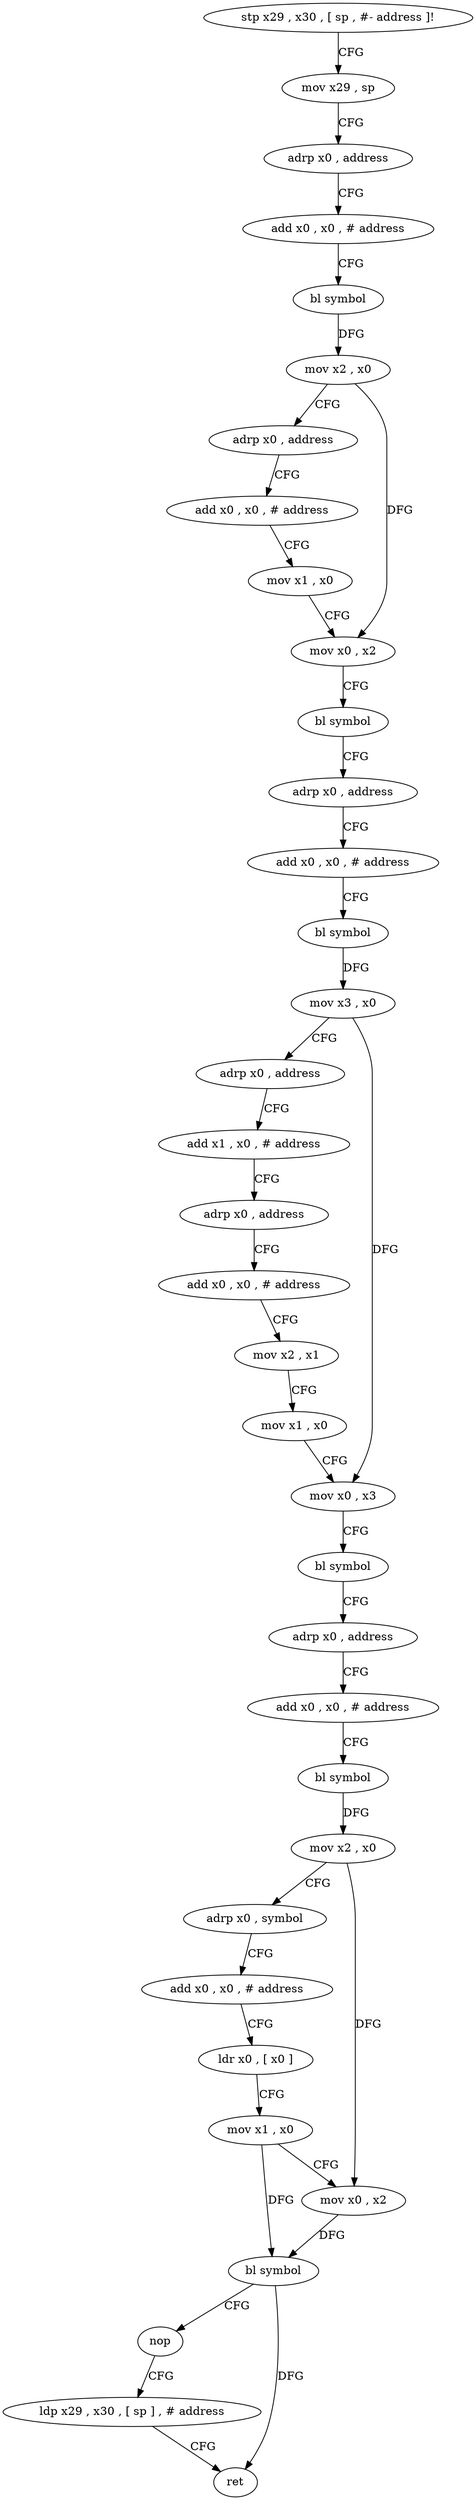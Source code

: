 digraph "func" {
"4215248" [label = "stp x29 , x30 , [ sp , #- address ]!" ]
"4215252" [label = "mov x29 , sp" ]
"4215256" [label = "adrp x0 , address" ]
"4215260" [label = "add x0 , x0 , # address" ]
"4215264" [label = "bl symbol" ]
"4215268" [label = "mov x2 , x0" ]
"4215272" [label = "adrp x0 , address" ]
"4215276" [label = "add x0 , x0 , # address" ]
"4215280" [label = "mov x1 , x0" ]
"4215284" [label = "mov x0 , x2" ]
"4215288" [label = "bl symbol" ]
"4215292" [label = "adrp x0 , address" ]
"4215296" [label = "add x0 , x0 , # address" ]
"4215300" [label = "bl symbol" ]
"4215304" [label = "mov x3 , x0" ]
"4215308" [label = "adrp x0 , address" ]
"4215312" [label = "add x1 , x0 , # address" ]
"4215316" [label = "adrp x0 , address" ]
"4215320" [label = "add x0 , x0 , # address" ]
"4215324" [label = "mov x2 , x1" ]
"4215328" [label = "mov x1 , x0" ]
"4215332" [label = "mov x0 , x3" ]
"4215336" [label = "bl symbol" ]
"4215340" [label = "adrp x0 , address" ]
"4215344" [label = "add x0 , x0 , # address" ]
"4215348" [label = "bl symbol" ]
"4215352" [label = "mov x2 , x0" ]
"4215356" [label = "adrp x0 , symbol" ]
"4215360" [label = "add x0 , x0 , # address" ]
"4215364" [label = "ldr x0 , [ x0 ]" ]
"4215368" [label = "mov x1 , x0" ]
"4215372" [label = "mov x0 , x2" ]
"4215376" [label = "bl symbol" ]
"4215380" [label = "nop" ]
"4215384" [label = "ldp x29 , x30 , [ sp ] , # address" ]
"4215388" [label = "ret" ]
"4215248" -> "4215252" [ label = "CFG" ]
"4215252" -> "4215256" [ label = "CFG" ]
"4215256" -> "4215260" [ label = "CFG" ]
"4215260" -> "4215264" [ label = "CFG" ]
"4215264" -> "4215268" [ label = "DFG" ]
"4215268" -> "4215272" [ label = "CFG" ]
"4215268" -> "4215284" [ label = "DFG" ]
"4215272" -> "4215276" [ label = "CFG" ]
"4215276" -> "4215280" [ label = "CFG" ]
"4215280" -> "4215284" [ label = "CFG" ]
"4215284" -> "4215288" [ label = "CFG" ]
"4215288" -> "4215292" [ label = "CFG" ]
"4215292" -> "4215296" [ label = "CFG" ]
"4215296" -> "4215300" [ label = "CFG" ]
"4215300" -> "4215304" [ label = "DFG" ]
"4215304" -> "4215308" [ label = "CFG" ]
"4215304" -> "4215332" [ label = "DFG" ]
"4215308" -> "4215312" [ label = "CFG" ]
"4215312" -> "4215316" [ label = "CFG" ]
"4215316" -> "4215320" [ label = "CFG" ]
"4215320" -> "4215324" [ label = "CFG" ]
"4215324" -> "4215328" [ label = "CFG" ]
"4215328" -> "4215332" [ label = "CFG" ]
"4215332" -> "4215336" [ label = "CFG" ]
"4215336" -> "4215340" [ label = "CFG" ]
"4215340" -> "4215344" [ label = "CFG" ]
"4215344" -> "4215348" [ label = "CFG" ]
"4215348" -> "4215352" [ label = "DFG" ]
"4215352" -> "4215356" [ label = "CFG" ]
"4215352" -> "4215372" [ label = "DFG" ]
"4215356" -> "4215360" [ label = "CFG" ]
"4215360" -> "4215364" [ label = "CFG" ]
"4215364" -> "4215368" [ label = "CFG" ]
"4215368" -> "4215372" [ label = "CFG" ]
"4215368" -> "4215376" [ label = "DFG" ]
"4215372" -> "4215376" [ label = "DFG" ]
"4215376" -> "4215380" [ label = "CFG" ]
"4215376" -> "4215388" [ label = "DFG" ]
"4215380" -> "4215384" [ label = "CFG" ]
"4215384" -> "4215388" [ label = "CFG" ]
}

